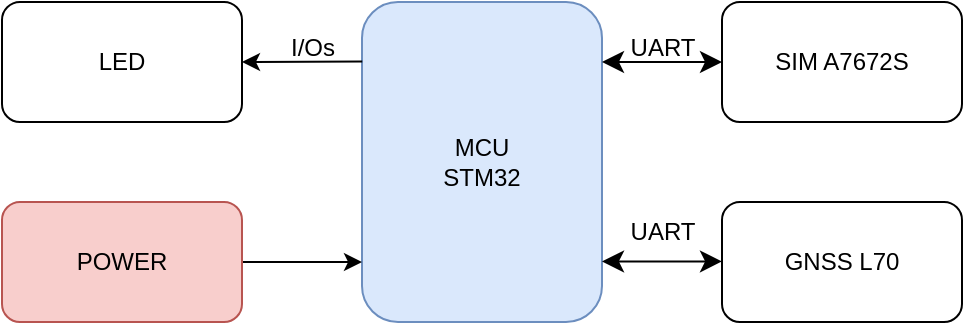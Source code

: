 <mxfile version="24.5.5" type="github">
  <diagram name="Page-1" id="7jV_dAaqVO6eGMW2fZwL">
    <mxGraphModel dx="868" dy="481" grid="1" gridSize="10" guides="1" tooltips="1" connect="1" arrows="1" fold="1" page="1" pageScale="1" pageWidth="850" pageHeight="1100" math="0" shadow="0">
      <root>
        <mxCell id="0" />
        <mxCell id="1" parent="0" />
        <mxCell id="hF3Ps5fYLZIh0yO_MKyD-1" value="MCU&lt;div&gt;STM32&lt;/div&gt;" style="rounded=1;whiteSpace=wrap;html=1;fillColor=#dae8fc;strokeColor=#6c8ebf;" vertex="1" parent="1">
          <mxGeometry x="350" y="200" width="120" height="160" as="geometry" />
        </mxCell>
        <mxCell id="hF3Ps5fYLZIh0yO_MKyD-2" value="SIM A7672S" style="rounded=1;whiteSpace=wrap;html=1;" vertex="1" parent="1">
          <mxGeometry x="530" y="200" width="120" height="60" as="geometry" />
        </mxCell>
        <mxCell id="hF3Ps5fYLZIh0yO_MKyD-3" value="GNSS L70" style="rounded=1;whiteSpace=wrap;html=1;" vertex="1" parent="1">
          <mxGeometry x="530" y="300" width="120" height="60" as="geometry" />
        </mxCell>
        <mxCell id="hF3Ps5fYLZIh0yO_MKyD-4" value="LED" style="rounded=1;whiteSpace=wrap;html=1;" vertex="1" parent="1">
          <mxGeometry x="170" y="200" width="120" height="60" as="geometry" />
        </mxCell>
        <mxCell id="hF3Ps5fYLZIh0yO_MKyD-7" value="" style="edgeStyle=orthogonalEdgeStyle;rounded=0;orthogonalLoop=1;jettySize=auto;html=1;" edge="1" parent="1" source="hF3Ps5fYLZIh0yO_MKyD-6" target="hF3Ps5fYLZIh0yO_MKyD-1">
          <mxGeometry relative="1" as="geometry">
            <Array as="points">
              <mxPoint x="330" y="330" />
              <mxPoint x="330" y="330" />
            </Array>
          </mxGeometry>
        </mxCell>
        <mxCell id="hF3Ps5fYLZIh0yO_MKyD-6" value="POWER" style="rounded=1;whiteSpace=wrap;html=1;fillColor=#f8cecc;strokeColor=#b85450;" vertex="1" parent="1">
          <mxGeometry x="170" y="300" width="120" height="60" as="geometry" />
        </mxCell>
        <mxCell id="hF3Ps5fYLZIh0yO_MKyD-12" value="" style="edgeStyle=none;orthogonalLoop=1;jettySize=auto;html=1;rounded=0;entryX=1;entryY=0.5;entryDx=0;entryDy=0;exitX=0.001;exitY=0.186;exitDx=0;exitDy=0;exitPerimeter=0;" edge="1" parent="1" source="hF3Ps5fYLZIh0yO_MKyD-1" target="hF3Ps5fYLZIh0yO_MKyD-4">
          <mxGeometry width="80" relative="1" as="geometry">
            <mxPoint x="330" y="170" as="sourcePoint" />
            <mxPoint x="410" y="170" as="targetPoint" />
            <Array as="points" />
          </mxGeometry>
        </mxCell>
        <mxCell id="hF3Ps5fYLZIh0yO_MKyD-13" value="I/Os" style="text;html=1;align=center;verticalAlign=middle;resizable=0;points=[];autosize=1;strokeColor=none;fillColor=none;" vertex="1" parent="1">
          <mxGeometry x="300" y="208" width="50" height="30" as="geometry" />
        </mxCell>
        <mxCell id="hF3Ps5fYLZIh0yO_MKyD-15" value="UART" style="text;html=1;align=center;verticalAlign=middle;resizable=0;points=[];autosize=1;strokeColor=none;fillColor=none;" vertex="1" parent="1">
          <mxGeometry x="470" y="208" width="60" height="30" as="geometry" />
        </mxCell>
        <mxCell id="hF3Ps5fYLZIh0yO_MKyD-18" value="" style="edgeStyle=none;orthogonalLoop=1;jettySize=auto;html=1;endArrow=classic;startArrow=classic;endSize=8;startSize=8;rounded=0;" edge="1" parent="1">
          <mxGeometry width="100" relative="1" as="geometry">
            <mxPoint x="470" y="230" as="sourcePoint" />
            <mxPoint x="530" y="230" as="targetPoint" />
            <Array as="points" />
          </mxGeometry>
        </mxCell>
        <mxCell id="hF3Ps5fYLZIh0yO_MKyD-19" value="" style="edgeStyle=none;orthogonalLoop=1;jettySize=auto;html=1;endArrow=classic;startArrow=classic;endSize=8;startSize=8;rounded=0;" edge="1" parent="1">
          <mxGeometry width="100" relative="1" as="geometry">
            <mxPoint x="470" y="329.71" as="sourcePoint" />
            <mxPoint x="530" y="329.71" as="targetPoint" />
            <Array as="points">
              <mxPoint x="500" y="329.71" />
            </Array>
          </mxGeometry>
        </mxCell>
        <mxCell id="hF3Ps5fYLZIh0yO_MKyD-20" value="UART" style="text;html=1;align=center;verticalAlign=middle;resizable=0;points=[];autosize=1;strokeColor=none;fillColor=none;" vertex="1" parent="1">
          <mxGeometry x="470" y="300" width="60" height="30" as="geometry" />
        </mxCell>
      </root>
    </mxGraphModel>
  </diagram>
</mxfile>
